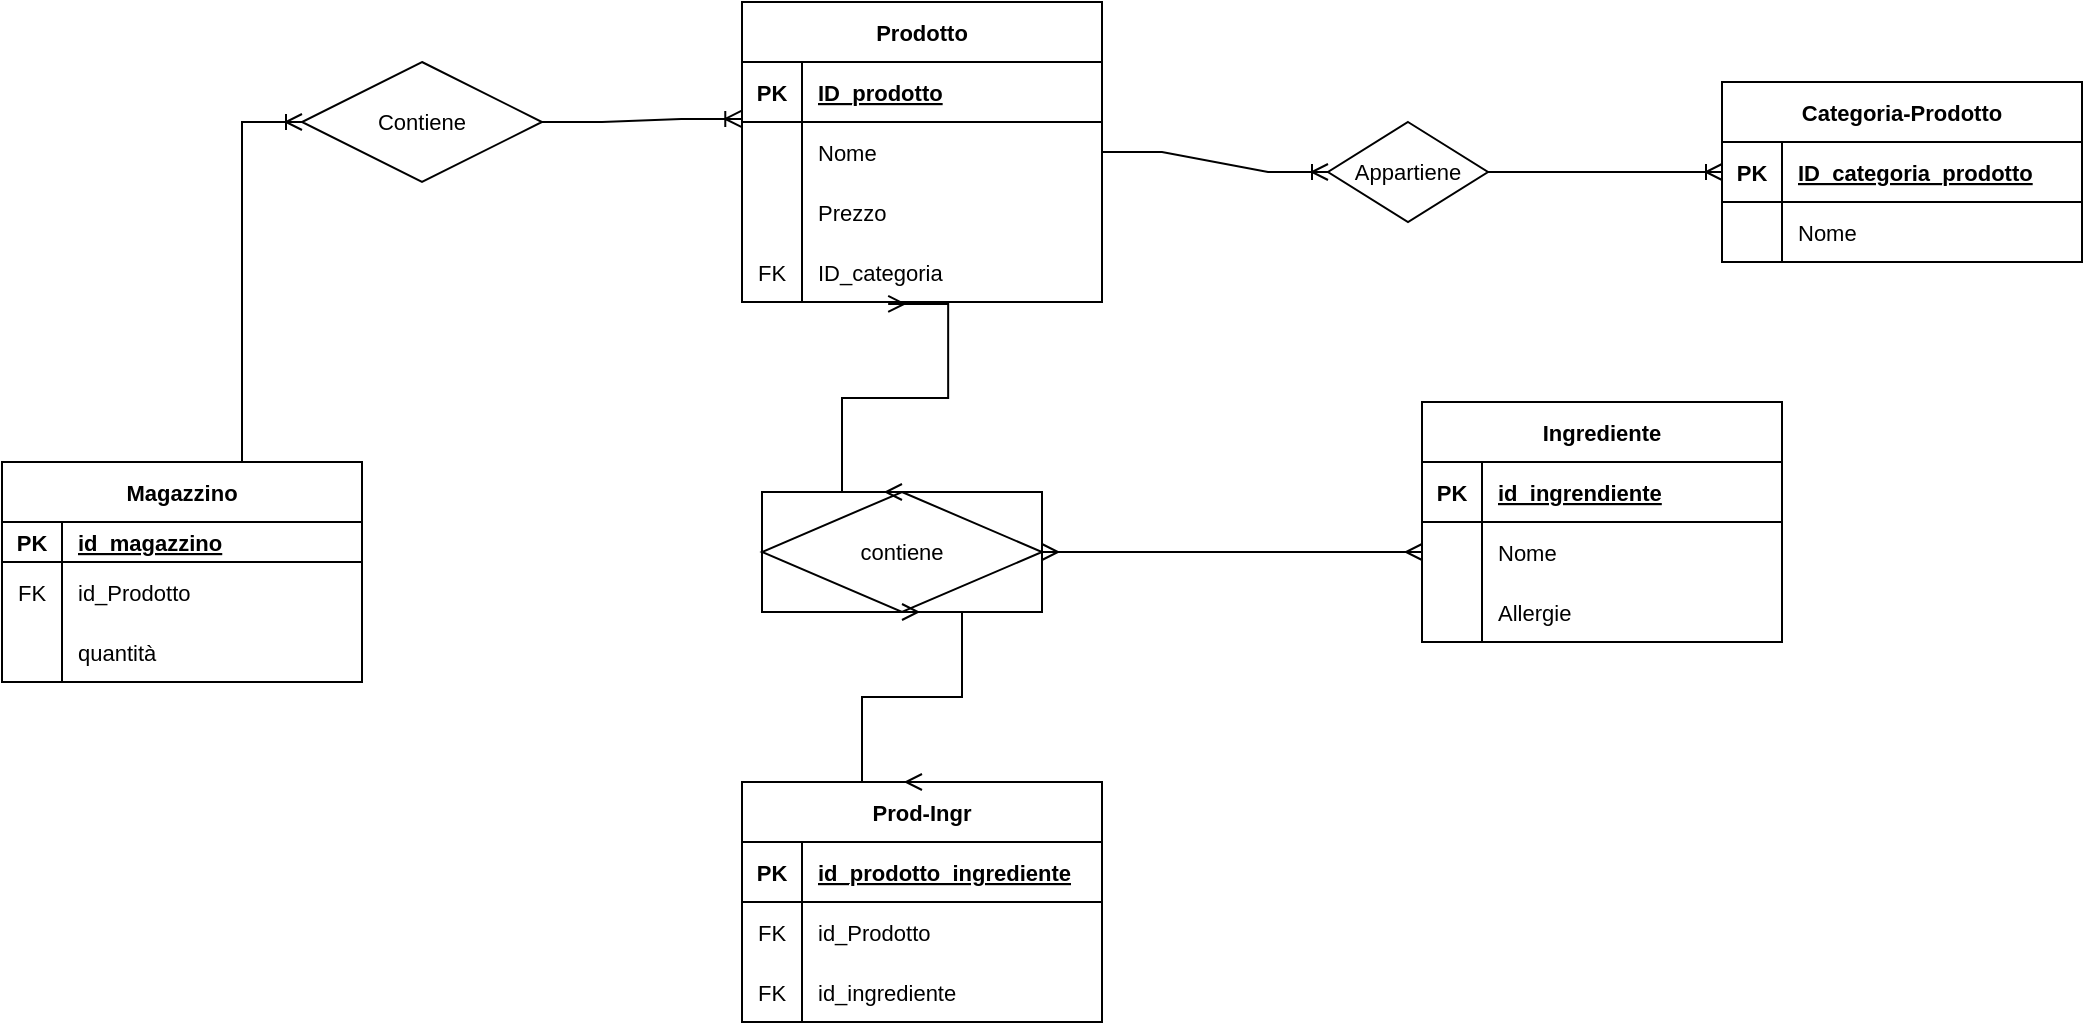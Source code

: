 <mxfile version="20.5.3" type="device"><diagram id="i_TEpS6-mKHr6QmONtOf" name="Pagina-1"><mxGraphModel dx="2958" dy="1698" grid="1" gridSize="10" guides="1" tooltips="1" connect="1" arrows="1" fold="1" page="1" pageScale="1" pageWidth="827" pageHeight="1169" math="0" shadow="0"><root><mxCell id="0"/><mxCell id="1" parent="0"/><mxCell id="b2ad2RK6x6v_tsL9_NvO-17" value="Prodotto" style="shape=table;startSize=30;container=1;collapsible=1;childLayout=tableLayout;fixedRows=1;rowLines=0;fontStyle=1;align=center;resizeLast=1;fontSize=11;" vertex="1" parent="1"><mxGeometry x="-770" y="-1140" width="180" height="150" as="geometry"/></mxCell><mxCell id="b2ad2RK6x6v_tsL9_NvO-18" value="" style="shape=tableRow;horizontal=0;startSize=0;swimlaneHead=0;swimlaneBody=0;fillColor=none;collapsible=0;dropTarget=0;points=[[0,0.5],[1,0.5]];portConstraint=eastwest;top=0;left=0;right=0;bottom=1;fontSize=11;" vertex="1" parent="b2ad2RK6x6v_tsL9_NvO-17"><mxGeometry y="30" width="180" height="30" as="geometry"/></mxCell><mxCell id="b2ad2RK6x6v_tsL9_NvO-19" value="PK" style="shape=partialRectangle;connectable=0;fillColor=none;top=0;left=0;bottom=0;right=0;fontStyle=1;overflow=hidden;fontSize=11;" vertex="1" parent="b2ad2RK6x6v_tsL9_NvO-18"><mxGeometry width="30" height="30" as="geometry"><mxRectangle width="30" height="30" as="alternateBounds"/></mxGeometry></mxCell><mxCell id="b2ad2RK6x6v_tsL9_NvO-20" value="ID_prodotto" style="shape=partialRectangle;connectable=0;fillColor=none;top=0;left=0;bottom=0;right=0;align=left;spacingLeft=6;fontStyle=5;overflow=hidden;fontSize=11;" vertex="1" parent="b2ad2RK6x6v_tsL9_NvO-18"><mxGeometry x="30" width="150" height="30" as="geometry"><mxRectangle width="150" height="30" as="alternateBounds"/></mxGeometry></mxCell><mxCell id="b2ad2RK6x6v_tsL9_NvO-21" value="" style="shape=tableRow;horizontal=0;startSize=0;swimlaneHead=0;swimlaneBody=0;fillColor=none;collapsible=0;dropTarget=0;points=[[0,0.5],[1,0.5]];portConstraint=eastwest;top=0;left=0;right=0;bottom=0;fontSize=11;" vertex="1" parent="b2ad2RK6x6v_tsL9_NvO-17"><mxGeometry y="60" width="180" height="30" as="geometry"/></mxCell><mxCell id="b2ad2RK6x6v_tsL9_NvO-22" value="" style="shape=partialRectangle;connectable=0;fillColor=none;top=0;left=0;bottom=0;right=0;editable=1;overflow=hidden;fontSize=11;" vertex="1" parent="b2ad2RK6x6v_tsL9_NvO-21"><mxGeometry width="30" height="30" as="geometry"><mxRectangle width="30" height="30" as="alternateBounds"/></mxGeometry></mxCell><mxCell id="b2ad2RK6x6v_tsL9_NvO-23" value="Nome" style="shape=partialRectangle;connectable=0;fillColor=none;top=0;left=0;bottom=0;right=0;align=left;spacingLeft=6;overflow=hidden;fontSize=11;" vertex="1" parent="b2ad2RK6x6v_tsL9_NvO-21"><mxGeometry x="30" width="150" height="30" as="geometry"><mxRectangle width="150" height="30" as="alternateBounds"/></mxGeometry></mxCell><mxCell id="b2ad2RK6x6v_tsL9_NvO-24" value="" style="shape=tableRow;horizontal=0;startSize=0;swimlaneHead=0;swimlaneBody=0;fillColor=none;collapsible=0;dropTarget=0;points=[[0,0.5],[1,0.5]];portConstraint=eastwest;top=0;left=0;right=0;bottom=0;fontSize=11;" vertex="1" parent="b2ad2RK6x6v_tsL9_NvO-17"><mxGeometry y="90" width="180" height="30" as="geometry"/></mxCell><mxCell id="b2ad2RK6x6v_tsL9_NvO-25" value="" style="shape=partialRectangle;connectable=0;fillColor=none;top=0;left=0;bottom=0;right=0;editable=1;overflow=hidden;fontSize=11;" vertex="1" parent="b2ad2RK6x6v_tsL9_NvO-24"><mxGeometry width="30" height="30" as="geometry"><mxRectangle width="30" height="30" as="alternateBounds"/></mxGeometry></mxCell><mxCell id="b2ad2RK6x6v_tsL9_NvO-26" value="Prezzo" style="shape=partialRectangle;connectable=0;fillColor=none;top=0;left=0;bottom=0;right=0;align=left;spacingLeft=6;overflow=hidden;fontSize=11;" vertex="1" parent="b2ad2RK6x6v_tsL9_NvO-24"><mxGeometry x="30" width="150" height="30" as="geometry"><mxRectangle width="150" height="30" as="alternateBounds"/></mxGeometry></mxCell><mxCell id="b2ad2RK6x6v_tsL9_NvO-27" value="" style="shape=tableRow;horizontal=0;startSize=0;swimlaneHead=0;swimlaneBody=0;fillColor=none;collapsible=0;dropTarget=0;points=[[0,0.5],[1,0.5]];portConstraint=eastwest;top=0;left=0;right=0;bottom=0;fontSize=11;" vertex="1" parent="b2ad2RK6x6v_tsL9_NvO-17"><mxGeometry y="120" width="180" height="30" as="geometry"/></mxCell><mxCell id="b2ad2RK6x6v_tsL9_NvO-28" value="FK" style="shape=partialRectangle;connectable=0;fillColor=none;top=0;left=0;bottom=0;right=0;editable=1;overflow=hidden;fontSize=11;" vertex="1" parent="b2ad2RK6x6v_tsL9_NvO-27"><mxGeometry width="30" height="30" as="geometry"><mxRectangle width="30" height="30" as="alternateBounds"/></mxGeometry></mxCell><mxCell id="b2ad2RK6x6v_tsL9_NvO-29" value="ID_categoria" style="shape=partialRectangle;connectable=0;fillColor=none;top=0;left=0;bottom=0;right=0;align=left;spacingLeft=6;overflow=hidden;fontSize=11;" vertex="1" parent="b2ad2RK6x6v_tsL9_NvO-27"><mxGeometry x="30" width="150" height="30" as="geometry"><mxRectangle width="150" height="30" as="alternateBounds"/></mxGeometry></mxCell><mxCell id="b2ad2RK6x6v_tsL9_NvO-30" value="Categoria-Prodotto" style="shape=table;startSize=30;container=1;collapsible=1;childLayout=tableLayout;fixedRows=1;rowLines=0;fontStyle=1;align=center;resizeLast=1;fontSize=11;" vertex="1" parent="1"><mxGeometry x="-280" y="-1100" width="180" height="90" as="geometry"/></mxCell><mxCell id="b2ad2RK6x6v_tsL9_NvO-31" value="" style="shape=tableRow;horizontal=0;startSize=0;swimlaneHead=0;swimlaneBody=0;fillColor=none;collapsible=0;dropTarget=0;points=[[0,0.5],[1,0.5]];portConstraint=eastwest;top=0;left=0;right=0;bottom=1;fontSize=11;" vertex="1" parent="b2ad2RK6x6v_tsL9_NvO-30"><mxGeometry y="30" width="180" height="30" as="geometry"/></mxCell><mxCell id="b2ad2RK6x6v_tsL9_NvO-32" value="PK" style="shape=partialRectangle;connectable=0;fillColor=none;top=0;left=0;bottom=0;right=0;fontStyle=1;overflow=hidden;fontSize=11;" vertex="1" parent="b2ad2RK6x6v_tsL9_NvO-31"><mxGeometry width="30" height="30" as="geometry"><mxRectangle width="30" height="30" as="alternateBounds"/></mxGeometry></mxCell><mxCell id="b2ad2RK6x6v_tsL9_NvO-33" value="ID_categoria_prodotto" style="shape=partialRectangle;connectable=0;fillColor=none;top=0;left=0;bottom=0;right=0;align=left;spacingLeft=6;fontStyle=5;overflow=hidden;fontSize=11;" vertex="1" parent="b2ad2RK6x6v_tsL9_NvO-31"><mxGeometry x="30" width="150" height="30" as="geometry"><mxRectangle width="150" height="30" as="alternateBounds"/></mxGeometry></mxCell><mxCell id="b2ad2RK6x6v_tsL9_NvO-34" value="" style="shape=tableRow;horizontal=0;startSize=0;swimlaneHead=0;swimlaneBody=0;fillColor=none;collapsible=0;dropTarget=0;points=[[0,0.5],[1,0.5]];portConstraint=eastwest;top=0;left=0;right=0;bottom=0;fontSize=11;" vertex="1" parent="b2ad2RK6x6v_tsL9_NvO-30"><mxGeometry y="60" width="180" height="30" as="geometry"/></mxCell><mxCell id="b2ad2RK6x6v_tsL9_NvO-35" value="" style="shape=partialRectangle;connectable=0;fillColor=none;top=0;left=0;bottom=0;right=0;editable=1;overflow=hidden;fontSize=11;" vertex="1" parent="b2ad2RK6x6v_tsL9_NvO-34"><mxGeometry width="30" height="30" as="geometry"><mxRectangle width="30" height="30" as="alternateBounds"/></mxGeometry></mxCell><mxCell id="b2ad2RK6x6v_tsL9_NvO-36" value="Nome" style="shape=partialRectangle;connectable=0;fillColor=none;top=0;left=0;bottom=0;right=0;align=left;spacingLeft=6;overflow=hidden;fontSize=11;" vertex="1" parent="b2ad2RK6x6v_tsL9_NvO-34"><mxGeometry x="30" width="150" height="30" as="geometry"><mxRectangle width="150" height="30" as="alternateBounds"/></mxGeometry></mxCell><mxCell id="b2ad2RK6x6v_tsL9_NvO-43" value="Ingrediente" style="shape=table;startSize=30;container=1;collapsible=1;childLayout=tableLayout;fixedRows=1;rowLines=0;fontStyle=1;align=center;resizeLast=1;fontSize=11;" vertex="1" parent="1"><mxGeometry x="-430" y="-940" width="180" height="120" as="geometry"/></mxCell><mxCell id="b2ad2RK6x6v_tsL9_NvO-44" value="" style="shape=tableRow;horizontal=0;startSize=0;swimlaneHead=0;swimlaneBody=0;fillColor=none;collapsible=0;dropTarget=0;points=[[0,0.5],[1,0.5]];portConstraint=eastwest;top=0;left=0;right=0;bottom=1;fontSize=11;" vertex="1" parent="b2ad2RK6x6v_tsL9_NvO-43"><mxGeometry y="30" width="180" height="30" as="geometry"/></mxCell><mxCell id="b2ad2RK6x6v_tsL9_NvO-45" value="PK" style="shape=partialRectangle;connectable=0;fillColor=none;top=0;left=0;bottom=0;right=0;fontStyle=1;overflow=hidden;fontSize=11;" vertex="1" parent="b2ad2RK6x6v_tsL9_NvO-44"><mxGeometry width="30" height="30" as="geometry"><mxRectangle width="30" height="30" as="alternateBounds"/></mxGeometry></mxCell><mxCell id="b2ad2RK6x6v_tsL9_NvO-46" value="id_ingrendiente" style="shape=partialRectangle;connectable=0;fillColor=none;top=0;left=0;bottom=0;right=0;align=left;spacingLeft=6;fontStyle=5;overflow=hidden;fontSize=11;" vertex="1" parent="b2ad2RK6x6v_tsL9_NvO-44"><mxGeometry x="30" width="150" height="30" as="geometry"><mxRectangle width="150" height="30" as="alternateBounds"/></mxGeometry></mxCell><mxCell id="b2ad2RK6x6v_tsL9_NvO-47" value="" style="shape=tableRow;horizontal=0;startSize=0;swimlaneHead=0;swimlaneBody=0;fillColor=none;collapsible=0;dropTarget=0;points=[[0,0.5],[1,0.5]];portConstraint=eastwest;top=0;left=0;right=0;bottom=0;fontSize=11;" vertex="1" parent="b2ad2RK6x6v_tsL9_NvO-43"><mxGeometry y="60" width="180" height="30" as="geometry"/></mxCell><mxCell id="b2ad2RK6x6v_tsL9_NvO-48" value="" style="shape=partialRectangle;connectable=0;fillColor=none;top=0;left=0;bottom=0;right=0;editable=1;overflow=hidden;fontSize=11;" vertex="1" parent="b2ad2RK6x6v_tsL9_NvO-47"><mxGeometry width="30" height="30" as="geometry"><mxRectangle width="30" height="30" as="alternateBounds"/></mxGeometry></mxCell><mxCell id="b2ad2RK6x6v_tsL9_NvO-49" value="Nome" style="shape=partialRectangle;connectable=0;fillColor=none;top=0;left=0;bottom=0;right=0;align=left;spacingLeft=6;overflow=hidden;fontSize=11;" vertex="1" parent="b2ad2RK6x6v_tsL9_NvO-47"><mxGeometry x="30" width="150" height="30" as="geometry"><mxRectangle width="150" height="30" as="alternateBounds"/></mxGeometry></mxCell><mxCell id="b2ad2RK6x6v_tsL9_NvO-50" value="" style="shape=tableRow;horizontal=0;startSize=0;swimlaneHead=0;swimlaneBody=0;fillColor=none;collapsible=0;dropTarget=0;points=[[0,0.5],[1,0.5]];portConstraint=eastwest;top=0;left=0;right=0;bottom=0;fontSize=11;" vertex="1" parent="b2ad2RK6x6v_tsL9_NvO-43"><mxGeometry y="90" width="180" height="30" as="geometry"/></mxCell><mxCell id="b2ad2RK6x6v_tsL9_NvO-51" value="" style="shape=partialRectangle;connectable=0;fillColor=none;top=0;left=0;bottom=0;right=0;editable=1;overflow=hidden;fontSize=11;" vertex="1" parent="b2ad2RK6x6v_tsL9_NvO-50"><mxGeometry width="30" height="30" as="geometry"><mxRectangle width="30" height="30" as="alternateBounds"/></mxGeometry></mxCell><mxCell id="b2ad2RK6x6v_tsL9_NvO-52" value="Allergie" style="shape=partialRectangle;connectable=0;fillColor=none;top=0;left=0;bottom=0;right=0;align=left;spacingLeft=6;overflow=hidden;fontSize=11;" vertex="1" parent="b2ad2RK6x6v_tsL9_NvO-50"><mxGeometry x="30" width="150" height="30" as="geometry"><mxRectangle width="150" height="30" as="alternateBounds"/></mxGeometry></mxCell><mxCell id="b2ad2RK6x6v_tsL9_NvO-59" value="" style="edgeStyle=entityRelationEdgeStyle;fontSize=12;html=1;endArrow=ERoneToMany;rounded=0;exitX=1;exitY=0.5;exitDx=0;exitDy=0;entryX=0;entryY=0.5;entryDx=0;entryDy=0;" edge="1" parent="1" source="b2ad2RK6x6v_tsL9_NvO-21" target="b2ad2RK6x6v_tsL9_NvO-8"><mxGeometry width="100" height="100" relative="1" as="geometry"><mxPoint x="-430" y="-830" as="sourcePoint"/><mxPoint x="-330" y="-930" as="targetPoint"/></mxGeometry></mxCell><mxCell id="b2ad2RK6x6v_tsL9_NvO-60" value="" style="edgeStyle=entityRelationEdgeStyle;fontSize=12;html=1;endArrow=ERoneToMany;rounded=0;entryX=0;entryY=0.5;entryDx=0;entryDy=0;exitX=1;exitY=0.5;exitDx=0;exitDy=0;" edge="1" parent="1" source="b2ad2RK6x6v_tsL9_NvO-8" target="b2ad2RK6x6v_tsL9_NvO-31"><mxGeometry width="100" height="100" relative="1" as="geometry"><mxPoint x="-405" y="-970" as="sourcePoint"/><mxPoint x="-330" y="-930" as="targetPoint"/></mxGeometry></mxCell><mxCell id="b2ad2RK6x6v_tsL9_NvO-62" value="" style="group" vertex="1" connectable="0" parent="1"><mxGeometry x="-477" y="-1080" width="80" height="50" as="geometry"/></mxCell><mxCell id="b2ad2RK6x6v_tsL9_NvO-8" value="" style="rhombus;whiteSpace=wrap;html=1;" vertex="1" parent="b2ad2RK6x6v_tsL9_NvO-62"><mxGeometry width="80" height="50" as="geometry"/></mxCell><mxCell id="b2ad2RK6x6v_tsL9_NvO-12" value="&lt;font style=&quot;font-size: 11px;&quot;&gt;Appartiene&lt;/font&gt;" style="text;html=1;strokeColor=none;fillColor=none;align=center;verticalAlign=middle;whiteSpace=wrap;rounded=0;" vertex="1" parent="b2ad2RK6x6v_tsL9_NvO-62"><mxGeometry x="10" y="10" width="60" height="30" as="geometry"/></mxCell><mxCell id="b2ad2RK6x6v_tsL9_NvO-63" value="Prod-Ingr" style="shape=table;startSize=30;container=1;collapsible=1;childLayout=tableLayout;fixedRows=1;rowLines=0;fontStyle=1;align=center;resizeLast=1;fontSize=11;" vertex="1" parent="1"><mxGeometry x="-770" y="-750" width="180" height="120" as="geometry"/></mxCell><mxCell id="b2ad2RK6x6v_tsL9_NvO-64" value="" style="shape=tableRow;horizontal=0;startSize=0;swimlaneHead=0;swimlaneBody=0;fillColor=none;collapsible=0;dropTarget=0;points=[[0,0.5],[1,0.5]];portConstraint=eastwest;top=0;left=0;right=0;bottom=1;fontSize=11;" vertex="1" parent="b2ad2RK6x6v_tsL9_NvO-63"><mxGeometry y="30" width="180" height="30" as="geometry"/></mxCell><mxCell id="b2ad2RK6x6v_tsL9_NvO-65" value="PK" style="shape=partialRectangle;connectable=0;fillColor=none;top=0;left=0;bottom=0;right=0;fontStyle=1;overflow=hidden;fontSize=11;" vertex="1" parent="b2ad2RK6x6v_tsL9_NvO-64"><mxGeometry width="30" height="30" as="geometry"><mxRectangle width="30" height="30" as="alternateBounds"/></mxGeometry></mxCell><mxCell id="b2ad2RK6x6v_tsL9_NvO-66" value="id_prodotto_ingrediente" style="shape=partialRectangle;connectable=0;fillColor=none;top=0;left=0;bottom=0;right=0;align=left;spacingLeft=6;fontStyle=5;overflow=hidden;fontSize=11;" vertex="1" parent="b2ad2RK6x6v_tsL9_NvO-64"><mxGeometry x="30" width="150" height="30" as="geometry"><mxRectangle width="150" height="30" as="alternateBounds"/></mxGeometry></mxCell><mxCell id="b2ad2RK6x6v_tsL9_NvO-67" value="" style="shape=tableRow;horizontal=0;startSize=0;swimlaneHead=0;swimlaneBody=0;fillColor=none;collapsible=0;dropTarget=0;points=[[0,0.5],[1,0.5]];portConstraint=eastwest;top=0;left=0;right=0;bottom=0;fontSize=11;" vertex="1" parent="b2ad2RK6x6v_tsL9_NvO-63"><mxGeometry y="60" width="180" height="30" as="geometry"/></mxCell><mxCell id="b2ad2RK6x6v_tsL9_NvO-68" value="FK" style="shape=partialRectangle;connectable=0;fillColor=none;top=0;left=0;bottom=0;right=0;editable=1;overflow=hidden;fontSize=11;" vertex="1" parent="b2ad2RK6x6v_tsL9_NvO-67"><mxGeometry width="30" height="30" as="geometry"><mxRectangle width="30" height="30" as="alternateBounds"/></mxGeometry></mxCell><mxCell id="b2ad2RK6x6v_tsL9_NvO-69" value="id_Prodotto" style="shape=partialRectangle;connectable=0;fillColor=none;top=0;left=0;bottom=0;right=0;align=left;spacingLeft=6;overflow=hidden;fontSize=11;" vertex="1" parent="b2ad2RK6x6v_tsL9_NvO-67"><mxGeometry x="30" width="150" height="30" as="geometry"><mxRectangle width="150" height="30" as="alternateBounds"/></mxGeometry></mxCell><mxCell id="b2ad2RK6x6v_tsL9_NvO-70" value="" style="shape=tableRow;horizontal=0;startSize=0;swimlaneHead=0;swimlaneBody=0;fillColor=none;collapsible=0;dropTarget=0;points=[[0,0.5],[1,0.5]];portConstraint=eastwest;top=0;left=0;right=0;bottom=0;fontSize=11;" vertex="1" parent="b2ad2RK6x6v_tsL9_NvO-63"><mxGeometry y="90" width="180" height="30" as="geometry"/></mxCell><mxCell id="b2ad2RK6x6v_tsL9_NvO-71" value="FK" style="shape=partialRectangle;connectable=0;fillColor=none;top=0;left=0;bottom=0;right=0;editable=1;overflow=hidden;fontSize=11;" vertex="1" parent="b2ad2RK6x6v_tsL9_NvO-70"><mxGeometry width="30" height="30" as="geometry"><mxRectangle width="30" height="30" as="alternateBounds"/></mxGeometry></mxCell><mxCell id="b2ad2RK6x6v_tsL9_NvO-72" value="id_ingrediente" style="shape=partialRectangle;connectable=0;fillColor=none;top=0;left=0;bottom=0;right=0;align=left;spacingLeft=6;overflow=hidden;fontSize=11;" vertex="1" parent="b2ad2RK6x6v_tsL9_NvO-70"><mxGeometry x="30" width="150" height="30" as="geometry"><mxRectangle width="150" height="30" as="alternateBounds"/></mxGeometry></mxCell><mxCell id="b2ad2RK6x6v_tsL9_NvO-79" value="contiene" style="shape=associativeEntity;whiteSpace=wrap;html=1;align=center;fontSize=11;" vertex="1" parent="1"><mxGeometry x="-760" y="-895" width="140" height="60" as="geometry"/></mxCell><mxCell id="b2ad2RK6x6v_tsL9_NvO-82" value="" style="edgeStyle=entityRelationEdgeStyle;fontSize=12;html=1;endArrow=ERmany;startArrow=ERmany;rounded=0;entryX=0.406;entryY=1.033;entryDx=0;entryDy=0;entryPerimeter=0;exitX=0.5;exitY=0;exitDx=0;exitDy=0;" edge="1" parent="1" source="b2ad2RK6x6v_tsL9_NvO-79" target="b2ad2RK6x6v_tsL9_NvO-27"><mxGeometry width="100" height="100" relative="1" as="geometry"><mxPoint x="-480" y="-860" as="sourcePoint"/><mxPoint x="-380" y="-960" as="targetPoint"/></mxGeometry></mxCell><mxCell id="b2ad2RK6x6v_tsL9_NvO-85" value="" style="edgeStyle=entityRelationEdgeStyle;fontSize=12;html=1;endArrow=ERmany;startArrow=ERmany;rounded=0;entryX=0.5;entryY=1;entryDx=0;entryDy=0;exitX=0.5;exitY=0;exitDx=0;exitDy=0;" edge="1" parent="1" source="b2ad2RK6x6v_tsL9_NvO-63" target="b2ad2RK6x6v_tsL9_NvO-79"><mxGeometry width="100" height="100" relative="1" as="geometry"><mxPoint x="-480" y="-650" as="sourcePoint"/><mxPoint x="-380" y="-750" as="targetPoint"/></mxGeometry></mxCell><mxCell id="b2ad2RK6x6v_tsL9_NvO-86" value="Magazzino" style="shape=table;startSize=30;container=1;collapsible=1;childLayout=tableLayout;fixedRows=1;rowLines=0;fontStyle=1;align=center;resizeLast=1;fontSize=11;" vertex="1" parent="1"><mxGeometry x="-1140" y="-910" width="180" height="110" as="geometry"/></mxCell><mxCell id="b2ad2RK6x6v_tsL9_NvO-87" value="" style="shape=tableRow;horizontal=0;startSize=0;swimlaneHead=0;swimlaneBody=0;fillColor=none;collapsible=0;dropTarget=0;points=[[0,0.5],[1,0.5]];portConstraint=eastwest;top=0;left=0;right=0;bottom=1;fontSize=11;" vertex="1" parent="b2ad2RK6x6v_tsL9_NvO-86"><mxGeometry y="30" width="180" height="20" as="geometry"/></mxCell><mxCell id="b2ad2RK6x6v_tsL9_NvO-88" value="PK" style="shape=partialRectangle;connectable=0;fillColor=none;top=0;left=0;bottom=0;right=0;fontStyle=1;overflow=hidden;fontSize=11;" vertex="1" parent="b2ad2RK6x6v_tsL9_NvO-87"><mxGeometry width="30" height="20" as="geometry"><mxRectangle width="30" height="20" as="alternateBounds"/></mxGeometry></mxCell><mxCell id="b2ad2RK6x6v_tsL9_NvO-89" value="id_magazzino" style="shape=partialRectangle;connectable=0;fillColor=none;top=0;left=0;bottom=0;right=0;align=left;spacingLeft=6;fontStyle=5;overflow=hidden;fontSize=11;" vertex="1" parent="b2ad2RK6x6v_tsL9_NvO-87"><mxGeometry x="30" width="150" height="20" as="geometry"><mxRectangle width="150" height="20" as="alternateBounds"/></mxGeometry></mxCell><mxCell id="b2ad2RK6x6v_tsL9_NvO-90" value="" style="shape=tableRow;horizontal=0;startSize=0;swimlaneHead=0;swimlaneBody=0;fillColor=none;collapsible=0;dropTarget=0;points=[[0,0.5],[1,0.5]];portConstraint=eastwest;top=0;left=0;right=0;bottom=0;fontSize=11;" vertex="1" parent="b2ad2RK6x6v_tsL9_NvO-86"><mxGeometry y="50" width="180" height="30" as="geometry"/></mxCell><mxCell id="b2ad2RK6x6v_tsL9_NvO-91" value="FK" style="shape=partialRectangle;connectable=0;fillColor=none;top=0;left=0;bottom=0;right=0;editable=1;overflow=hidden;fontSize=11;" vertex="1" parent="b2ad2RK6x6v_tsL9_NvO-90"><mxGeometry width="30" height="30" as="geometry"><mxRectangle width="30" height="30" as="alternateBounds"/></mxGeometry></mxCell><mxCell id="b2ad2RK6x6v_tsL9_NvO-92" value="id_Prodotto" style="shape=partialRectangle;connectable=0;fillColor=none;top=0;left=0;bottom=0;right=0;align=left;spacingLeft=6;overflow=hidden;fontSize=11;" vertex="1" parent="b2ad2RK6x6v_tsL9_NvO-90"><mxGeometry x="30" width="150" height="30" as="geometry"><mxRectangle width="150" height="30" as="alternateBounds"/></mxGeometry></mxCell><mxCell id="b2ad2RK6x6v_tsL9_NvO-93" value="" style="shape=tableRow;horizontal=0;startSize=0;swimlaneHead=0;swimlaneBody=0;fillColor=none;collapsible=0;dropTarget=0;points=[[0,0.5],[1,0.5]];portConstraint=eastwest;top=0;left=0;right=0;bottom=0;fontSize=11;" vertex="1" parent="b2ad2RK6x6v_tsL9_NvO-86"><mxGeometry y="80" width="180" height="30" as="geometry"/></mxCell><mxCell id="b2ad2RK6x6v_tsL9_NvO-94" value="" style="shape=partialRectangle;connectable=0;fillColor=none;top=0;left=0;bottom=0;right=0;editable=1;overflow=hidden;fontSize=11;" vertex="1" parent="b2ad2RK6x6v_tsL9_NvO-93"><mxGeometry width="30" height="30" as="geometry"><mxRectangle width="30" height="30" as="alternateBounds"/></mxGeometry></mxCell><mxCell id="b2ad2RK6x6v_tsL9_NvO-95" value="quantità" style="shape=partialRectangle;connectable=0;fillColor=none;top=0;left=0;bottom=0;right=0;align=left;spacingLeft=6;overflow=hidden;fontSize=11;" vertex="1" parent="b2ad2RK6x6v_tsL9_NvO-93"><mxGeometry x="30" width="150" height="30" as="geometry"><mxRectangle width="150" height="30" as="alternateBounds"/></mxGeometry></mxCell><mxCell id="b2ad2RK6x6v_tsL9_NvO-100" value="Contiene" style="shape=rhombus;perimeter=rhombusPerimeter;whiteSpace=wrap;html=1;align=center;fontSize=11;" vertex="1" parent="1"><mxGeometry x="-990" y="-1110" width="120" height="60" as="geometry"/></mxCell><mxCell id="b2ad2RK6x6v_tsL9_NvO-101" value="" style="edgeStyle=entityRelationEdgeStyle;fontSize=12;html=1;endArrow=ERoneToMany;rounded=0;exitX=0.5;exitY=0;exitDx=0;exitDy=0;entryX=0;entryY=0.5;entryDx=0;entryDy=0;" edge="1" parent="1" source="b2ad2RK6x6v_tsL9_NvO-86" target="b2ad2RK6x6v_tsL9_NvO-100"><mxGeometry width="100" height="100" relative="1" as="geometry"><mxPoint x="-791" y="-830" as="sourcePoint"/><mxPoint x="-691" y="-930" as="targetPoint"/></mxGeometry></mxCell><mxCell id="b2ad2RK6x6v_tsL9_NvO-102" value="" style="edgeStyle=entityRelationEdgeStyle;fontSize=12;html=1;endArrow=ERoneToMany;rounded=0;exitX=1;exitY=0.5;exitDx=0;exitDy=0;entryX=-0.002;entryY=-0.051;entryDx=0;entryDy=0;entryPerimeter=0;" edge="1" parent="1" source="b2ad2RK6x6v_tsL9_NvO-100" target="b2ad2RK6x6v_tsL9_NvO-21"><mxGeometry width="100" height="100" relative="1" as="geometry"><mxPoint x="-890" y="-1090" as="sourcePoint"/><mxPoint x="-800" y="-1100" as="targetPoint"/></mxGeometry></mxCell><mxCell id="b2ad2RK6x6v_tsL9_NvO-104" value="" style="edgeStyle=entityRelationEdgeStyle;fontSize=12;html=1;endArrow=ERmany;startArrow=ERmany;rounded=0;exitX=1;exitY=0.5;exitDx=0;exitDy=0;entryX=0;entryY=0.5;entryDx=0;entryDy=0;" edge="1" parent="1" source="b2ad2RK6x6v_tsL9_NvO-79" target="b2ad2RK6x6v_tsL9_NvO-47"><mxGeometry width="100" height="100" relative="1" as="geometry"><mxPoint x="-690" y="-830" as="sourcePoint"/><mxPoint x="-590" y="-930" as="targetPoint"/></mxGeometry></mxCell></root></mxGraphModel></diagram></mxfile>